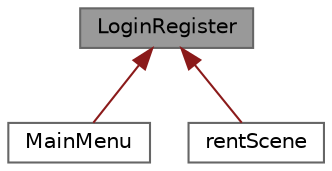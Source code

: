 digraph "LoginRegister"
{
 // INTERACTIVE_SVG=YES
 // LATEX_PDF_SIZE
  bgcolor="transparent";
  edge [fontname=Helvetica,fontsize=10,labelfontname=Helvetica,labelfontsize=10];
  node [fontname=Helvetica,fontsize=10,shape=box,height=0.2,width=0.4];
  Node1 [id="Node000001",label="LoginRegister",height=0.2,width=0.4,color="gray40", fillcolor="grey60", style="filled", fontcolor="black",tooltip=" "];
  Node1 -> Node2 [id="edge3_Node000001_Node000002",dir="back",color="firebrick4",style="solid",tooltip=" "];
  Node2 [id="Node000002",label="MainMenu",height=0.2,width=0.4,color="gray40", fillcolor="white", style="filled",URL="$a01573.html",tooltip=" "];
  Node1 -> Node3 [id="edge4_Node000001_Node000003",dir="back",color="firebrick4",style="solid",tooltip=" "];
  Node3 [id="Node000003",label="rentScene",height=0.2,width=0.4,color="gray40", fillcolor="white", style="filled",URL="$a01589.html",tooltip=" "];
}
